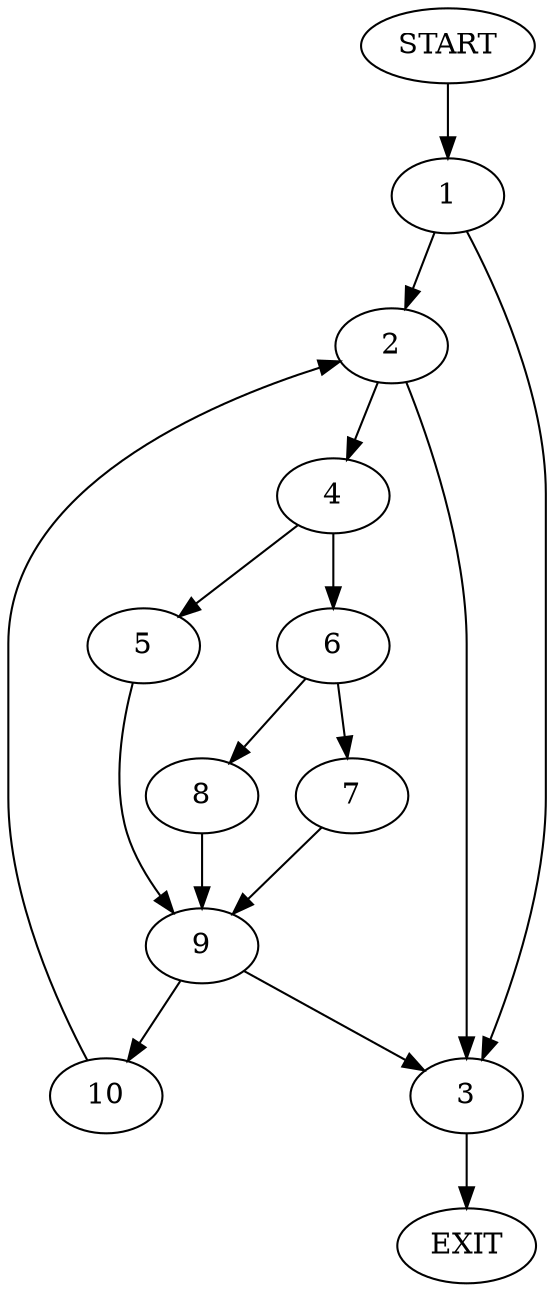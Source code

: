 digraph {
0 [label="START"]
11 [label="EXIT"]
0 -> 1
1 -> 2
1 -> 3
3 -> 11
2 -> 3
2 -> 4
4 -> 5
4 -> 6
6 -> 7
6 -> 8
5 -> 9
9 -> 3
9 -> 10
7 -> 9
8 -> 9
10 -> 2
}
